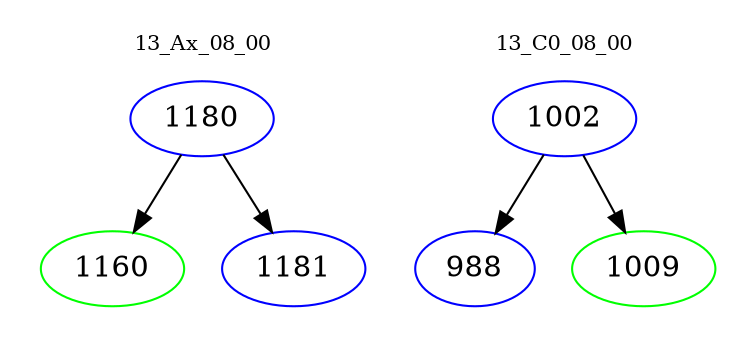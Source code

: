 digraph{
subgraph cluster_0 {
color = white
label = "13_Ax_08_00";
fontsize=10;
T0_1180 [label="1180", color="blue"]
T0_1180 -> T0_1160 [color="black"]
T0_1160 [label="1160", color="green"]
T0_1180 -> T0_1181 [color="black"]
T0_1181 [label="1181", color="blue"]
}
subgraph cluster_1 {
color = white
label = "13_C0_08_00";
fontsize=10;
T1_1002 [label="1002", color="blue"]
T1_1002 -> T1_988 [color="black"]
T1_988 [label="988", color="blue"]
T1_1002 -> T1_1009 [color="black"]
T1_1009 [label="1009", color="green"]
}
}
